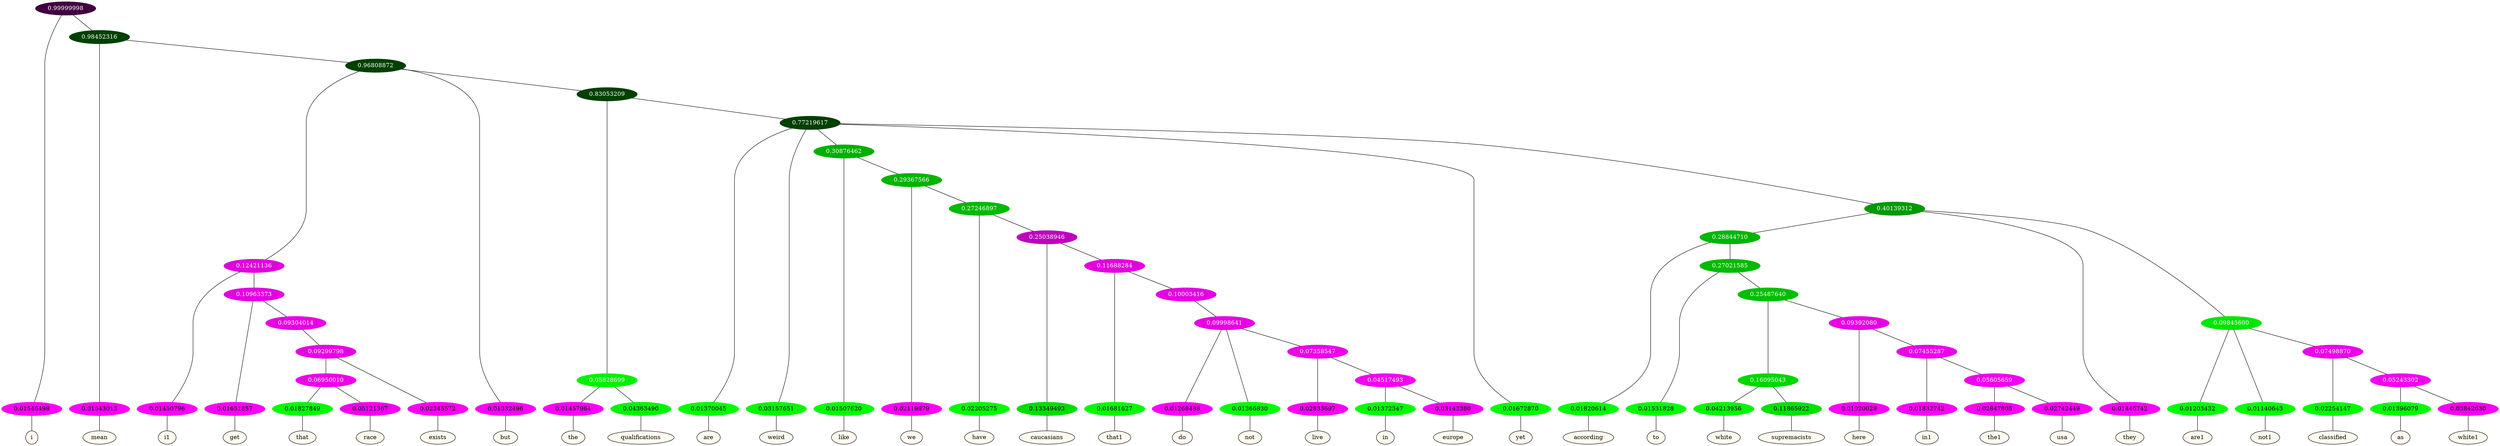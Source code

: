 graph {
	node [format=png height=0.15 nodesep=0.001 ordering=out overlap=prism overlap_scaling=0.01 ranksep=0.001 ratio=0.2 style=filled width=0.15]
	{
		rank=same
		a_w_1 [label=i color=black fillcolor=floralwhite style="filled,solid"]
		a_w_3 [label=mean color=black fillcolor=floralwhite style="filled,solid"]
		a_w_8 [label=i1 color=black fillcolor=floralwhite style="filled,solid"]
		a_w_12 [label=get color=black fillcolor=floralwhite style="filled,solid"]
		a_w_36 [label=that color=black fillcolor=floralwhite style="filled,solid"]
		a_w_37 [label=race color=black fillcolor=floralwhite style="filled,solid"]
		a_w_28 [label=exists color=black fillcolor=floralwhite style="filled,solid"]
		a_w_6 [label=but color=black fillcolor=floralwhite style="filled,solid"]
		a_w_14 [label=the color=black fillcolor=floralwhite style="filled,solid"]
		a_w_15 [label=qualifications color=black fillcolor=floralwhite style="filled,solid"]
		a_w_16 [label=are color=black fillcolor=floralwhite style="filled,solid"]
		a_w_17 [label=weird color=black fillcolor=floralwhite style="filled,solid"]
		a_w_22 [label=like color=black fillcolor=floralwhite style="filled,solid"]
		a_w_29 [label=we color=black fillcolor=floralwhite style="filled,solid"]
		a_w_38 [label=have color=black fillcolor=floralwhite style="filled,solid"]
		a_w_44 [label=caucasians color=black fillcolor=floralwhite style="filled,solid"]
		a_w_50 [label=that1 color=black fillcolor=floralwhite style="filled,solid"]
		a_w_59 [label=do color=black fillcolor=floralwhite style="filled,solid"]
		a_w_60 [label=not color=black fillcolor=floralwhite style="filled,solid"]
		a_w_64 [label=live color=black fillcolor=floralwhite style="filled,solid"]
		a_w_66 [label=in color=black fillcolor=floralwhite style="filled,solid"]
		a_w_67 [label=europe color=black fillcolor=floralwhite style="filled,solid"]
		a_w_19 [label=yet color=black fillcolor=floralwhite style="filled,solid"]
		a_w_31 [label=according color=black fillcolor=floralwhite style="filled,solid"]
		a_w_40 [label=to color=black fillcolor=floralwhite style="filled,solid"]
		a_w_52 [label=white color=black fillcolor=floralwhite style="filled,solid"]
		a_w_53 [label=supremacists color=black fillcolor=floralwhite style="filled,solid"]
		a_w_54 [label=here color=black fillcolor=floralwhite style="filled,solid"]
		a_w_57 [label=in1 color=black fillcolor=floralwhite style="filled,solid"]
		a_w_62 [label=the1 color=black fillcolor=floralwhite style="filled,solid"]
		a_w_63 [label=usa color=black fillcolor=floralwhite style="filled,solid"]
		a_w_25 [label=they color=black fillcolor=floralwhite style="filled,solid"]
		a_w_33 [label=are1 color=black fillcolor=floralwhite style="filled,solid"]
		a_w_34 [label=not1 color=black fillcolor=floralwhite style="filled,solid"]
		a_w_42 [label=classified color=black fillcolor=floralwhite style="filled,solid"]
		a_w_48 [label=as color=black fillcolor=floralwhite style="filled,solid"]
		a_w_49 [label=white1 color=black fillcolor=floralwhite style="filled,solid"]
	}
	a_n_1 -- a_w_1
	a_n_3 -- a_w_3
	a_n_8 -- a_w_8
	a_n_12 -- a_w_12
	a_n_36 -- a_w_36
	a_n_37 -- a_w_37
	a_n_28 -- a_w_28
	a_n_6 -- a_w_6
	a_n_14 -- a_w_14
	a_n_15 -- a_w_15
	a_n_16 -- a_w_16
	a_n_17 -- a_w_17
	a_n_22 -- a_w_22
	a_n_29 -- a_w_29
	a_n_38 -- a_w_38
	a_n_44 -- a_w_44
	a_n_50 -- a_w_50
	a_n_59 -- a_w_59
	a_n_60 -- a_w_60
	a_n_64 -- a_w_64
	a_n_66 -- a_w_66
	a_n_67 -- a_w_67
	a_n_19 -- a_w_19
	a_n_31 -- a_w_31
	a_n_40 -- a_w_40
	a_n_52 -- a_w_52
	a_n_53 -- a_w_53
	a_n_54 -- a_w_54
	a_n_57 -- a_w_57
	a_n_62 -- a_w_62
	a_n_63 -- a_w_63
	a_n_25 -- a_w_25
	a_n_33 -- a_w_33
	a_n_34 -- a_w_34
	a_n_42 -- a_w_42
	a_n_48 -- a_w_48
	a_n_49 -- a_w_49
	{
		rank=same
		a_n_1 [label=0.01546498 color="0.835 1.000 0.985" fontcolor=black]
		a_n_3 [label=0.01643013 color="0.835 1.000 0.984" fontcolor=black]
		a_n_8 [label=0.01450796 color="0.835 1.000 0.985" fontcolor=black]
		a_n_12 [label=0.01651857 color="0.835 1.000 0.983" fontcolor=black]
		a_n_36 [label=0.01827849 color="0.334 1.000 0.982" fontcolor=black]
		a_n_37 [label=0.05121367 color="0.835 1.000 0.949" fontcolor=black]
		a_n_28 [label=0.02345572 color="0.835 1.000 0.977" fontcolor=black]
		a_n_6 [label=0.01332496 color="0.835 1.000 0.987" fontcolor=black]
		a_n_14 [label=0.01457964 color="0.835 1.000 0.985" fontcolor=black]
		a_n_15 [label=0.04363490 color="0.334 1.000 0.956" fontcolor=black]
		a_n_16 [label=0.01370045 color="0.334 1.000 0.986" fontcolor=black]
		a_n_17 [label=0.03157651 color="0.334 1.000 0.968" fontcolor=black]
		a_n_22 [label=0.01507620 color="0.334 1.000 0.985" fontcolor=black]
		a_n_29 [label=0.02119879 color="0.835 1.000 0.979" fontcolor=black]
		a_n_38 [label=0.02205275 color="0.334 1.000 0.978" fontcolor=black]
		a_n_44 [label=0.13349493 color="0.334 1.000 0.867" fontcolor=black]
		a_n_50 [label=0.01681627 color="0.334 1.000 0.983" fontcolor=black]
		a_n_59 [label=0.01268488 color="0.835 1.000 0.987" fontcolor=black]
		a_n_60 [label=0.01366830 color="0.334 1.000 0.986" fontcolor=black]
		a_n_64 [label=0.02833697 color="0.835 1.000 0.972" fontcolor=black]
		a_n_66 [label=0.01372347 color="0.334 1.000 0.986" fontcolor=black]
		a_n_67 [label=0.03143380 color="0.835 1.000 0.969" fontcolor=black]
		a_n_19 [label=0.01672870 color="0.334 1.000 0.983" fontcolor=black]
		a_n_31 [label=0.01820614 color="0.334 1.000 0.982" fontcolor=black]
		a_n_40 [label=0.01531828 color="0.334 1.000 0.985" fontcolor=black]
		a_n_52 [label=0.04213956 color="0.334 1.000 0.958" fontcolor=black]
		a_n_53 [label=0.11865922 color="0.334 1.000 0.881" fontcolor=black]
		a_n_54 [label=0.01920029 color="0.835 1.000 0.981" fontcolor=black]
		a_n_57 [label=0.01832742 color="0.835 1.000 0.982" fontcolor=black]
		a_n_62 [label=0.02847805 color="0.835 1.000 0.972" fontcolor=black]
		a_n_63 [label=0.02742449 color="0.835 1.000 0.973" fontcolor=black]
		a_n_25 [label=0.01446742 color="0.835 1.000 0.986" fontcolor=black]
		a_n_33 [label=0.01203432 color="0.334 1.000 0.988" fontcolor=black]
		a_n_34 [label=0.01140643 color="0.334 1.000 0.989" fontcolor=black]
		a_n_42 [label=0.02254147 color="0.334 1.000 0.977" fontcolor=black]
		a_n_48 [label=0.01396079 color="0.334 1.000 0.986" fontcolor=black]
		a_n_49 [label=0.03842630 color="0.835 1.000 0.962" fontcolor=black]
	}
	a_n_0 [label=0.99999998 color="0.835 1.000 0.250" fontcolor=grey99]
	a_n_0 -- a_n_1
	a_n_2 [label=0.98452316 color="0.334 1.000 0.250" fontcolor=grey99]
	a_n_0 -- a_n_2
	a_n_2 -- a_n_3
	a_n_4 [label=0.96808872 color="0.334 1.000 0.250" fontcolor=grey99]
	a_n_2 -- a_n_4
	a_n_5 [label=0.12421136 color="0.835 1.000 0.876" fontcolor=grey99]
	a_n_4 -- a_n_5
	a_n_4 -- a_n_6
	a_n_7 [label=0.83053209 color="0.334 1.000 0.250" fontcolor=grey99]
	a_n_4 -- a_n_7
	a_n_5 -- a_n_8
	a_n_9 [label=0.10963373 color="0.835 1.000 0.890" fontcolor=grey99]
	a_n_5 -- a_n_9
	a_n_10 [label=0.05828699 color="0.334 1.000 0.942" fontcolor=grey99]
	a_n_7 -- a_n_10
	a_n_11 [label=0.77219617 color="0.334 1.000 0.250" fontcolor=grey99]
	a_n_7 -- a_n_11
	a_n_9 -- a_n_12
	a_n_13 [label=0.09304014 color="0.835 1.000 0.907" fontcolor=grey99]
	a_n_9 -- a_n_13
	a_n_10 -- a_n_14
	a_n_10 -- a_n_15
	a_n_11 -- a_n_16
	a_n_11 -- a_n_17
	a_n_18 [label=0.30876462 color="0.334 1.000 0.691" fontcolor=grey99]
	a_n_11 -- a_n_18
	a_n_11 -- a_n_19
	a_n_20 [label=0.40139312 color="0.334 1.000 0.599" fontcolor=grey99]
	a_n_11 -- a_n_20
	a_n_21 [label=0.09299798 color="0.835 1.000 0.907" fontcolor=grey99]
	a_n_13 -- a_n_21
	a_n_18 -- a_n_22
	a_n_23 [label=0.29367566 color="0.334 1.000 0.706" fontcolor=grey99]
	a_n_18 -- a_n_23
	a_n_24 [label=0.28844710 color="0.334 1.000 0.712" fontcolor=grey99]
	a_n_20 -- a_n_24
	a_n_20 -- a_n_25
	a_n_26 [label=0.09845600 color="0.334 1.000 0.902" fontcolor=grey99]
	a_n_20 -- a_n_26
	a_n_27 [label=0.06950010 color="0.835 1.000 0.930" fontcolor=grey99]
	a_n_21 -- a_n_27
	a_n_21 -- a_n_28
	a_n_23 -- a_n_29
	a_n_30 [label=0.27246897 color="0.334 1.000 0.728" fontcolor=grey99]
	a_n_23 -- a_n_30
	a_n_24 -- a_n_31
	a_n_32 [label=0.27021585 color="0.334 1.000 0.730" fontcolor=grey99]
	a_n_24 -- a_n_32
	a_n_26 -- a_n_33
	a_n_26 -- a_n_34
	a_n_35 [label=0.07498870 color="0.835 1.000 0.925" fontcolor=grey99]
	a_n_26 -- a_n_35
	a_n_27 -- a_n_36
	a_n_27 -- a_n_37
	a_n_30 -- a_n_38
	a_n_39 [label=0.25038946 color="0.835 1.000 0.750" fontcolor=grey99]
	a_n_30 -- a_n_39
	a_n_32 -- a_n_40
	a_n_41 [label=0.25487640 color="0.334 1.000 0.745" fontcolor=grey99]
	a_n_32 -- a_n_41
	a_n_35 -- a_n_42
	a_n_43 [label=0.05243302 color="0.835 1.000 0.948" fontcolor=grey99]
	a_n_35 -- a_n_43
	a_n_39 -- a_n_44
	a_n_45 [label=0.11688284 color="0.835 1.000 0.883" fontcolor=grey99]
	a_n_39 -- a_n_45
	a_n_46 [label=0.16095043 color="0.334 1.000 0.839" fontcolor=grey99]
	a_n_41 -- a_n_46
	a_n_47 [label=0.09392080 color="0.835 1.000 0.906" fontcolor=grey99]
	a_n_41 -- a_n_47
	a_n_43 -- a_n_48
	a_n_43 -- a_n_49
	a_n_45 -- a_n_50
	a_n_51 [label=0.10003416 color="0.835 1.000 0.900" fontcolor=grey99]
	a_n_45 -- a_n_51
	a_n_46 -- a_n_52
	a_n_46 -- a_n_53
	a_n_47 -- a_n_54
	a_n_55 [label=0.07455287 color="0.835 1.000 0.925" fontcolor=grey99]
	a_n_47 -- a_n_55
	a_n_56 [label=0.09998641 color="0.835 1.000 0.900" fontcolor=grey99]
	a_n_51 -- a_n_56
	a_n_55 -- a_n_57
	a_n_58 [label=0.05605659 color="0.835 1.000 0.944" fontcolor=grey99]
	a_n_55 -- a_n_58
	a_n_56 -- a_n_59
	a_n_56 -- a_n_60
	a_n_61 [label=0.07358547 color="0.835 1.000 0.926" fontcolor=grey99]
	a_n_56 -- a_n_61
	a_n_58 -- a_n_62
	a_n_58 -- a_n_63
	a_n_61 -- a_n_64
	a_n_65 [label=0.04517493 color="0.835 1.000 0.955" fontcolor=grey99]
	a_n_61 -- a_n_65
	a_n_65 -- a_n_66
	a_n_65 -- a_n_67
}
